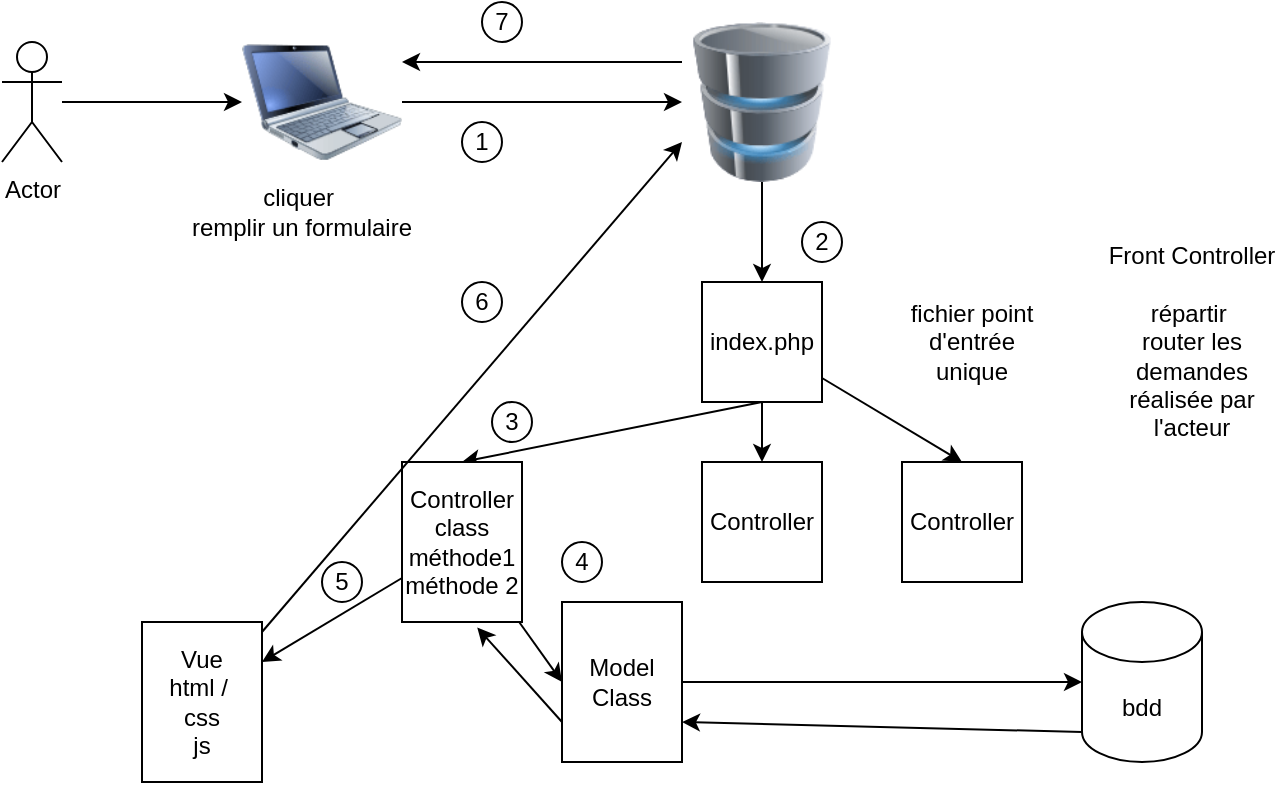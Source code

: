 <mxfile>
    <diagram id="1tWv-OdjrA2z2ry_B_Db" name="Page-1">
        <mxGraphModel dx="979" dy="368" grid="1" gridSize="10" guides="1" tooltips="1" connect="1" arrows="1" fold="1" page="1" pageScale="1" pageWidth="850" pageHeight="1100" math="0" shadow="0">
            <root>
                <mxCell id="0"/>
                <mxCell id="1" parent="0"/>
                <mxCell id="5" style="edgeStyle=none;html=1;" edge="1" parent="1" source="2" target="3">
                    <mxGeometry relative="1" as="geometry"/>
                </mxCell>
                <mxCell id="2" value="Actor" style="shape=umlActor;verticalLabelPosition=bottom;verticalAlign=top;html=1;outlineConnect=0;" vertex="1" parent="1">
                    <mxGeometry x="180" y="50" width="30" height="60" as="geometry"/>
                </mxCell>
                <mxCell id="8" style="edgeStyle=none;html=1;entryX=0;entryY=0.5;entryDx=0;entryDy=0;" edge="1" parent="1" source="3" target="7">
                    <mxGeometry relative="1" as="geometry"/>
                </mxCell>
                <mxCell id="3" value="" style="image;html=1;image=img/lib/clip_art/computers/Netbook_128x128.png" vertex="1" parent="1">
                    <mxGeometry x="300" y="40" width="80" height="80" as="geometry"/>
                </mxCell>
                <mxCell id="4" value="cliquer&amp;nbsp;&lt;br&gt;remplir un formulaire" style="text;html=1;strokeColor=none;fillColor=none;align=center;verticalAlign=middle;whiteSpace=wrap;rounded=0;" vertex="1" parent="1">
                    <mxGeometry x="250" y="120" width="160" height="30" as="geometry"/>
                </mxCell>
                <mxCell id="10" style="edgeStyle=none;html=1;entryX=0.5;entryY=0;entryDx=0;entryDy=0;exitX=0.5;exitY=1;exitDx=0;exitDy=0;" edge="1" parent="1" source="7" target="9">
                    <mxGeometry relative="1" as="geometry"/>
                </mxCell>
                <mxCell id="29" style="edgeStyle=none;html=1;exitX=0;exitY=0.25;exitDx=0;exitDy=0;entryX=1;entryY=0.25;entryDx=0;entryDy=0;endArrow=classic;endFill=1;" edge="1" parent="1" source="7" target="3">
                    <mxGeometry relative="1" as="geometry"/>
                </mxCell>
                <mxCell id="7" value="" style="image;html=1;image=img/lib/clip_art/computers/Database_128x128.png" vertex="1" parent="1">
                    <mxGeometry x="520" y="40" width="80" height="80" as="geometry"/>
                </mxCell>
                <mxCell id="16" style="edgeStyle=none;html=1;exitX=0.5;exitY=1;exitDx=0;exitDy=0;entryX=0.5;entryY=0;entryDx=0;entryDy=0;" edge="1" parent="1" source="9" target="13">
                    <mxGeometry relative="1" as="geometry"/>
                </mxCell>
                <mxCell id="17" style="edgeStyle=none;html=1;entryX=0.5;entryY=0;entryDx=0;entryDy=0;" edge="1" parent="1" source="9" target="14">
                    <mxGeometry relative="1" as="geometry"/>
                </mxCell>
                <mxCell id="18" style="edgeStyle=none;html=1;entryX=0.5;entryY=0;entryDx=0;entryDy=0;" edge="1" parent="1" source="9" target="15">
                    <mxGeometry relative="1" as="geometry"/>
                </mxCell>
                <mxCell id="9" value="index.php" style="rounded=0;whiteSpace=wrap;html=1;" vertex="1" parent="1">
                    <mxGeometry x="530" y="170" width="60" height="60" as="geometry"/>
                </mxCell>
                <mxCell id="11" value="fichier point d'entrée&lt;br&gt;unique" style="text;html=1;strokeColor=none;fillColor=none;align=center;verticalAlign=middle;whiteSpace=wrap;rounded=0;" vertex="1" parent="1">
                    <mxGeometry x="620" y="185" width="90" height="30" as="geometry"/>
                </mxCell>
                <mxCell id="12" value="Front Controller&lt;br&gt;&lt;br&gt;répartir&amp;nbsp;&lt;br&gt;router les demandes réalisée par l'acteur" style="text;html=1;strokeColor=none;fillColor=none;align=center;verticalAlign=middle;whiteSpace=wrap;rounded=0;" vertex="1" parent="1">
                    <mxGeometry x="730" y="185" width="90" height="30" as="geometry"/>
                </mxCell>
                <mxCell id="20" style="edgeStyle=none;html=1;entryX=0;entryY=0.5;entryDx=0;entryDy=0;" edge="1" parent="1" source="13" target="19">
                    <mxGeometry relative="1" as="geometry"/>
                </mxCell>
                <mxCell id="27" style="edgeStyle=none;html=1;entryX=1;entryY=0.25;entryDx=0;entryDy=0;endArrow=classic;endFill=1;" edge="1" parent="1" source="13" target="26">
                    <mxGeometry relative="1" as="geometry"/>
                </mxCell>
                <mxCell id="13" value="Controller&lt;br&gt;class&lt;br&gt;méthode1&lt;br&gt;méthode 2" style="rounded=0;whiteSpace=wrap;html=1;" vertex="1" parent="1">
                    <mxGeometry x="380" y="260" width="60" height="80" as="geometry"/>
                </mxCell>
                <mxCell id="14" value="Controller" style="rounded=0;whiteSpace=wrap;html=1;" vertex="1" parent="1">
                    <mxGeometry x="530" y="260" width="60" height="60" as="geometry"/>
                </mxCell>
                <mxCell id="15" value="Controller" style="rounded=0;whiteSpace=wrap;html=1;" vertex="1" parent="1">
                    <mxGeometry x="630" y="260" width="60" height="60" as="geometry"/>
                </mxCell>
                <mxCell id="22" style="edgeStyle=none;html=1;entryX=0;entryY=0.5;entryDx=0;entryDy=0;entryPerimeter=0;endArrow=classic;endFill=1;strokeColor=none;" edge="1" parent="1" source="19" target="21">
                    <mxGeometry relative="1" as="geometry"/>
                </mxCell>
                <mxCell id="23" style="edgeStyle=none;html=1;endArrow=classic;endFill=1;" edge="1" parent="1" source="19" target="21">
                    <mxGeometry relative="1" as="geometry"/>
                </mxCell>
                <mxCell id="25" style="edgeStyle=none;html=1;entryX=0.627;entryY=1.035;entryDx=0;entryDy=0;entryPerimeter=0;endArrow=classic;endFill=1;exitX=0;exitY=0.75;exitDx=0;exitDy=0;" edge="1" parent="1" source="19" target="13">
                    <mxGeometry relative="1" as="geometry"/>
                </mxCell>
                <mxCell id="19" value="Model&lt;br&gt;Class" style="rounded=0;whiteSpace=wrap;html=1;" vertex="1" parent="1">
                    <mxGeometry x="460" y="330" width="60" height="80" as="geometry"/>
                </mxCell>
                <mxCell id="24" style="edgeStyle=none;html=1;exitX=0;exitY=1;exitDx=0;exitDy=-15;exitPerimeter=0;entryX=1;entryY=0.75;entryDx=0;entryDy=0;endArrow=classic;endFill=1;" edge="1" parent="1" source="21" target="19">
                    <mxGeometry relative="1" as="geometry"/>
                </mxCell>
                <mxCell id="21" value="bdd" style="shape=cylinder3;whiteSpace=wrap;html=1;boundedLbl=1;backgroundOutline=1;size=15;" vertex="1" parent="1">
                    <mxGeometry x="720" y="330" width="60" height="80" as="geometry"/>
                </mxCell>
                <mxCell id="28" style="edgeStyle=none;html=1;entryX=0;entryY=0.75;entryDx=0;entryDy=0;endArrow=classic;endFill=1;" edge="1" parent="1" source="26" target="7">
                    <mxGeometry relative="1" as="geometry"/>
                </mxCell>
                <mxCell id="26" value="Vue&lt;br&gt;html /&amp;nbsp;&lt;br&gt;css&lt;br&gt;js" style="rounded=0;whiteSpace=wrap;html=1;" vertex="1" parent="1">
                    <mxGeometry x="250" y="340" width="60" height="80" as="geometry"/>
                </mxCell>
                <mxCell id="30" value="1" style="ellipse;whiteSpace=wrap;html=1;" vertex="1" parent="1">
                    <mxGeometry x="410" y="90" width="20" height="20" as="geometry"/>
                </mxCell>
                <mxCell id="31" value="2" style="ellipse;whiteSpace=wrap;html=1;" vertex="1" parent="1">
                    <mxGeometry x="580" y="140" width="20" height="20" as="geometry"/>
                </mxCell>
                <mxCell id="32" value="3" style="ellipse;whiteSpace=wrap;html=1;" vertex="1" parent="1">
                    <mxGeometry x="425" y="230" width="20" height="20" as="geometry"/>
                </mxCell>
                <mxCell id="33" value="4" style="ellipse;whiteSpace=wrap;html=1;" vertex="1" parent="1">
                    <mxGeometry x="460" y="300" width="20" height="20" as="geometry"/>
                </mxCell>
                <mxCell id="34" value="5" style="ellipse;whiteSpace=wrap;html=1;" vertex="1" parent="1">
                    <mxGeometry x="340" y="310" width="20" height="20" as="geometry"/>
                </mxCell>
                <mxCell id="35" value="6" style="ellipse;whiteSpace=wrap;html=1;" vertex="1" parent="1">
                    <mxGeometry x="410" y="170" width="20" height="20" as="geometry"/>
                </mxCell>
                <mxCell id="36" value="7" style="ellipse;whiteSpace=wrap;html=1;" vertex="1" parent="1">
                    <mxGeometry x="420" y="30" width="20" height="20" as="geometry"/>
                </mxCell>
            </root>
        </mxGraphModel>
    </diagram>
</mxfile>
